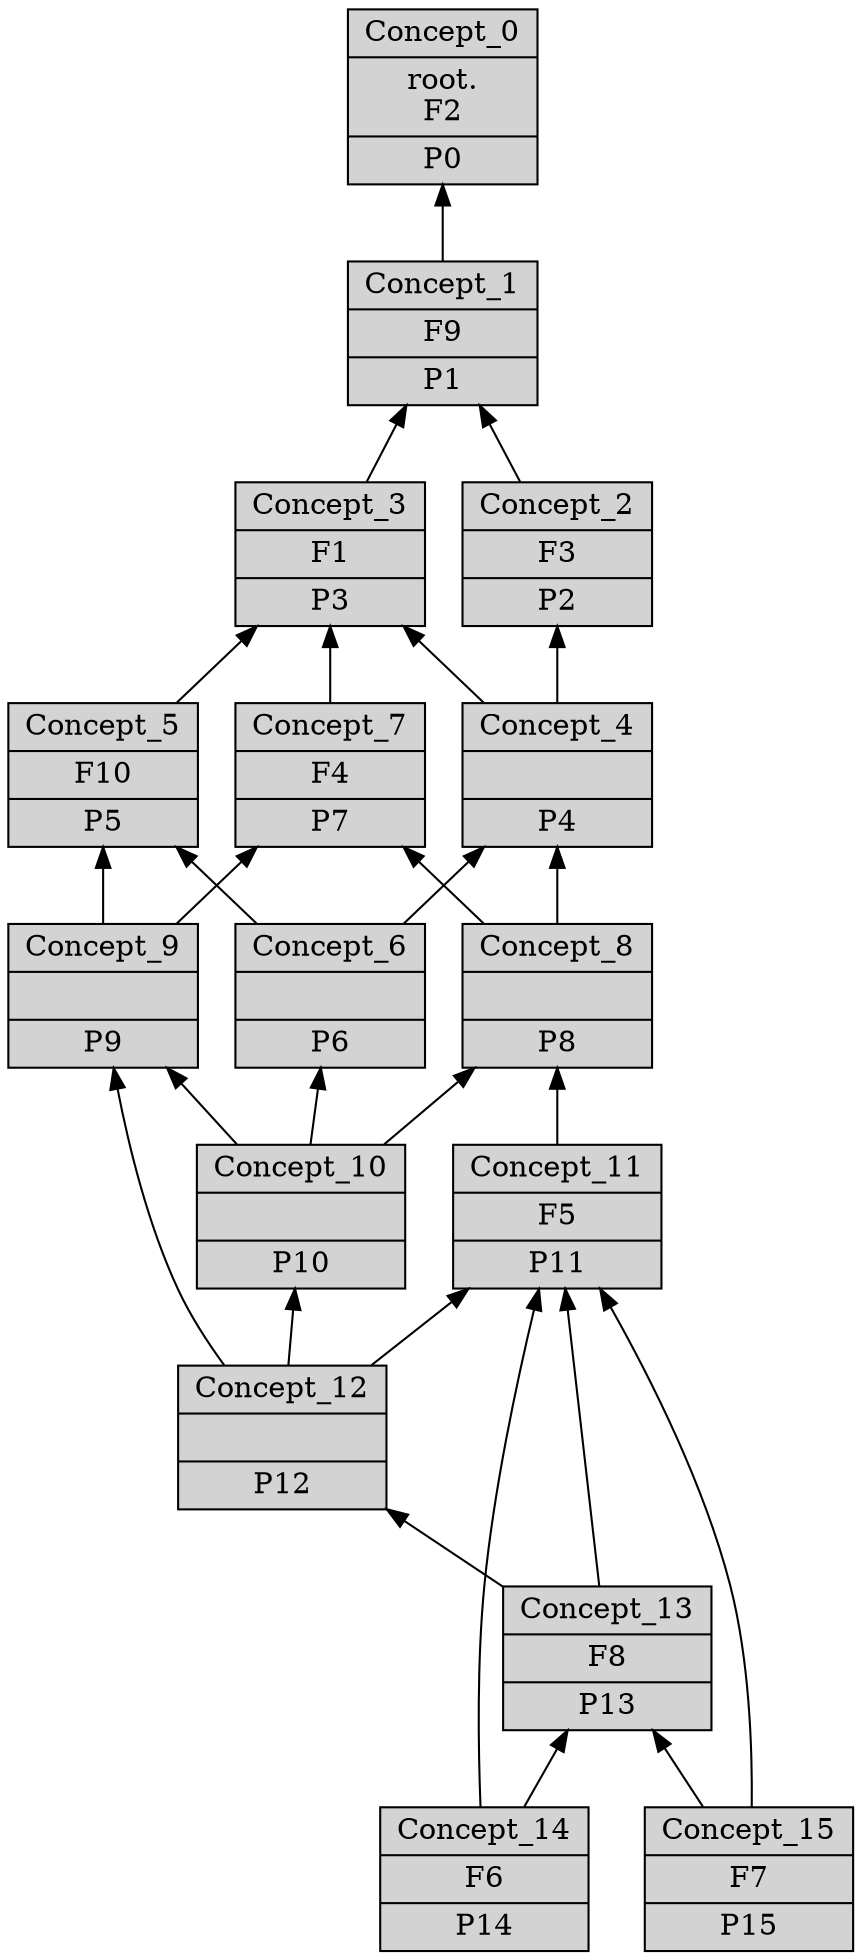 digraph G { 
	rankdir=BT;
578866604 [shape=record,style=filled,label="{Concept_0|root.\nF2\n|P0\n}"];
353842779 [shape=record,style=filled,label="{Concept_1|F9\n|P1\n}"];
1338823963 [shape=record,style=filled,label="{Concept_2|F3\n|P2\n}"];
1156060786 [shape=record,style=filled,label="{Concept_3|F1\n|P3\n}"];
1612799726 [shape=record,style=filled,label="{Concept_4||P4\n}"];
1286084959 [shape=record,style=filled,label="{Concept_5|F10\n|P5\n}"];
1709537756 [shape=record,style=filled,label="{Concept_6||P6\n}"];
1639622804 [shape=record,style=filled,label="{Concept_7|F4\n|P7\n}"];
184966243 [shape=record,style=filled,label="{Concept_8||P8\n}"];
124313277 [shape=record,style=filled,label="{Concept_9||P9\n}"];
1225616405 [shape=record,style=filled,label="{Concept_10||P10\n}"];
2101842856 [shape=record,style=filled,label="{Concept_11|F5\n|P11\n}"];
1151020327 [shape=record,style=filled,label="{Concept_12||P12\n}"];
88579647 [shape=record,style=filled,label="{Concept_13|F8\n|P13\n}"];
654845766 [shape=record,style=filled,label="{Concept_14|F6\n|P14\n}"];
1712536284 [shape=record,style=filled,label="{Concept_15|F7\n|P15\n}"];
	353842779 -> 578866604
	1338823963 -> 353842779
	1156060786 -> 353842779
	1612799726 -> 1338823963
	1612799726 -> 1156060786
	1286084959 -> 1156060786
	1709537756 -> 1612799726
	1709537756 -> 1286084959
	1639622804 -> 1156060786
	184966243 -> 1612799726
	184966243 -> 1639622804
	124313277 -> 1286084959
	124313277 -> 1639622804
	1225616405 -> 1709537756
	1225616405 -> 184966243
	1225616405 -> 124313277
	2101842856 -> 184966243
	1151020327 -> 124313277
	1151020327 -> 1225616405
	1151020327 -> 2101842856
	88579647 -> 2101842856
	88579647 -> 1151020327
	654845766 -> 2101842856
	654845766 -> 88579647
	1712536284 -> 2101842856
	1712536284 -> 88579647
}